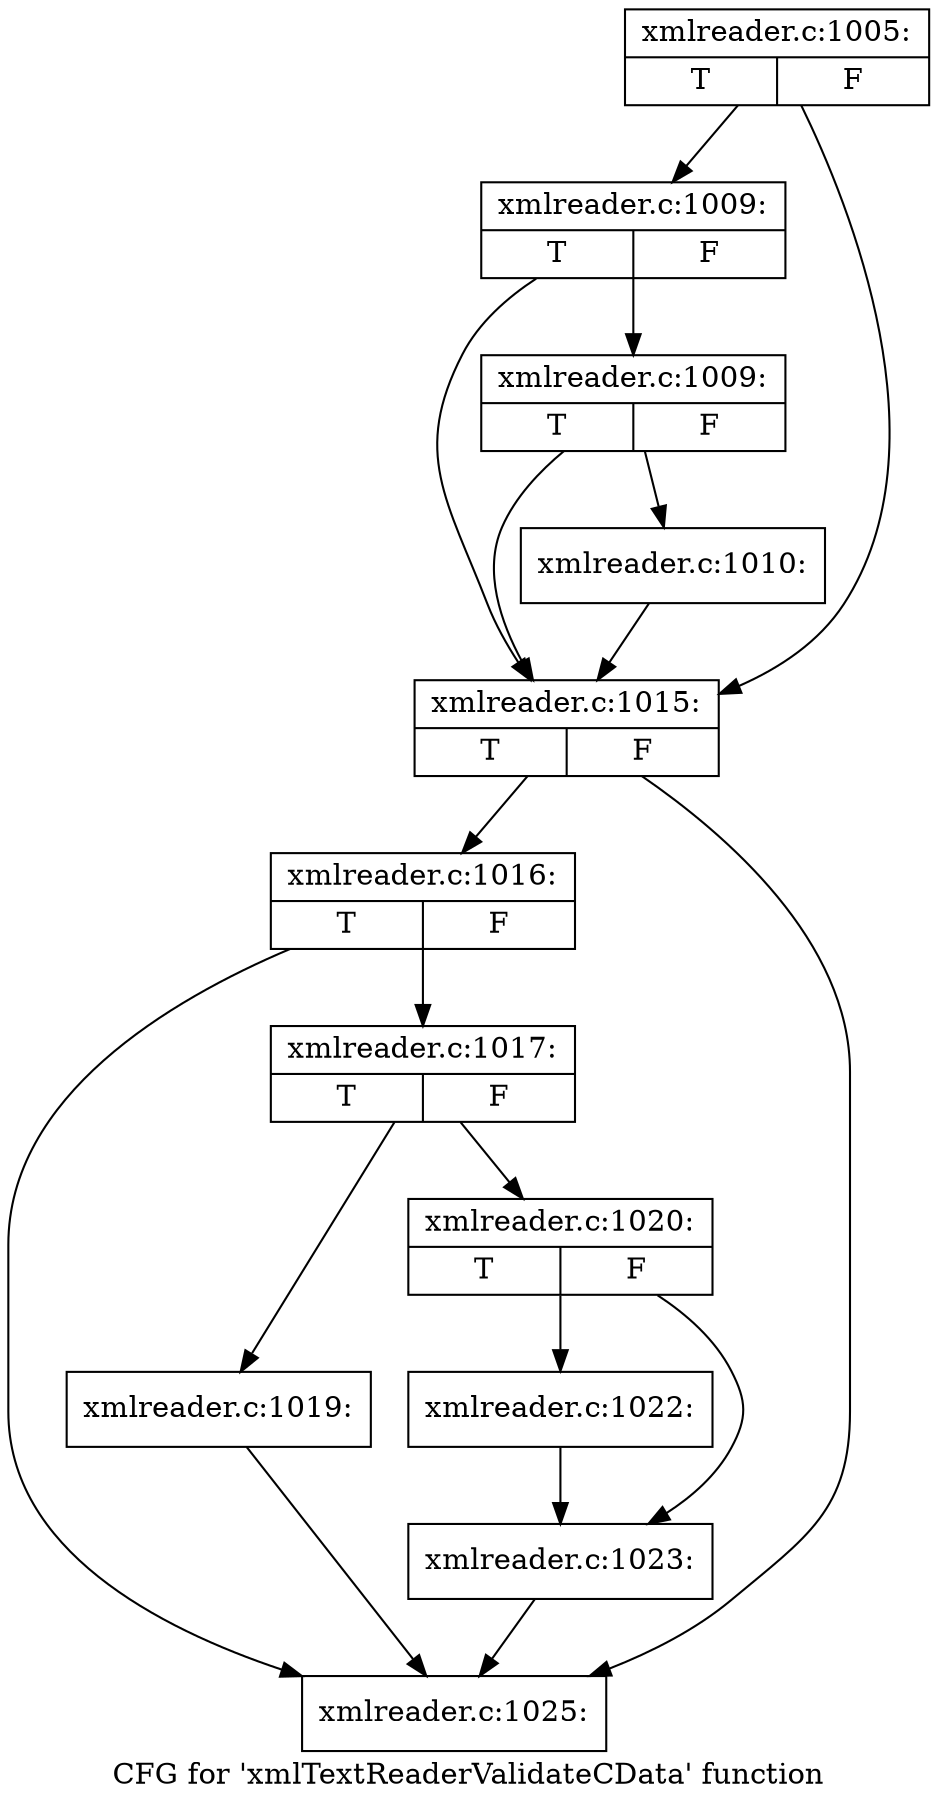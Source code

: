 digraph "CFG for 'xmlTextReaderValidateCData' function" {
	label="CFG for 'xmlTextReaderValidateCData' function";

	Node0x480c330 [shape=record,label="{xmlreader.c:1005:|{<s0>T|<s1>F}}"];
	Node0x480c330 -> Node0x49ae280;
	Node0x480c330 -> Node0x49ae1b0;
	Node0x49ae280 [shape=record,label="{xmlreader.c:1009:|{<s0>T|<s1>F}}"];
	Node0x49ae280 -> Node0x49ae200;
	Node0x49ae280 -> Node0x49ae1b0;
	Node0x49ae200 [shape=record,label="{xmlreader.c:1009:|{<s0>T|<s1>F}}"];
	Node0x49ae200 -> Node0x49ae160;
	Node0x49ae200 -> Node0x49ae1b0;
	Node0x49ae160 [shape=record,label="{xmlreader.c:1010:}"];
	Node0x49ae160 -> Node0x49ae1b0;
	Node0x49ae1b0 [shape=record,label="{xmlreader.c:1015:|{<s0>T|<s1>F}}"];
	Node0x49ae1b0 -> Node0x49b0130;
	Node0x49ae1b0 -> Node0x49b00e0;
	Node0x49b0130 [shape=record,label="{xmlreader.c:1016:|{<s0>T|<s1>F}}"];
	Node0x49b0130 -> Node0x49af7e0;
	Node0x49b0130 -> Node0x49b00e0;
	Node0x49af7e0 [shape=record,label="{xmlreader.c:1017:|{<s0>T|<s1>F}}"];
	Node0x49af7e0 -> Node0x49b0ae0;
	Node0x49af7e0 -> Node0x49b0b30;
	Node0x49b0ae0 [shape=record,label="{xmlreader.c:1019:}"];
	Node0x49b0ae0 -> Node0x49b00e0;
	Node0x49b0b30 [shape=record,label="{xmlreader.c:1020:|{<s0>T|<s1>F}}"];
	Node0x49b0b30 -> Node0x49b13b0;
	Node0x49b0b30 -> Node0x49b1930;
	Node0x49b13b0 [shape=record,label="{xmlreader.c:1022:}"];
	Node0x49b13b0 -> Node0x49b1930;
	Node0x49b1930 [shape=record,label="{xmlreader.c:1023:}"];
	Node0x49b1930 -> Node0x49b00e0;
	Node0x49b00e0 [shape=record,label="{xmlreader.c:1025:}"];
}
